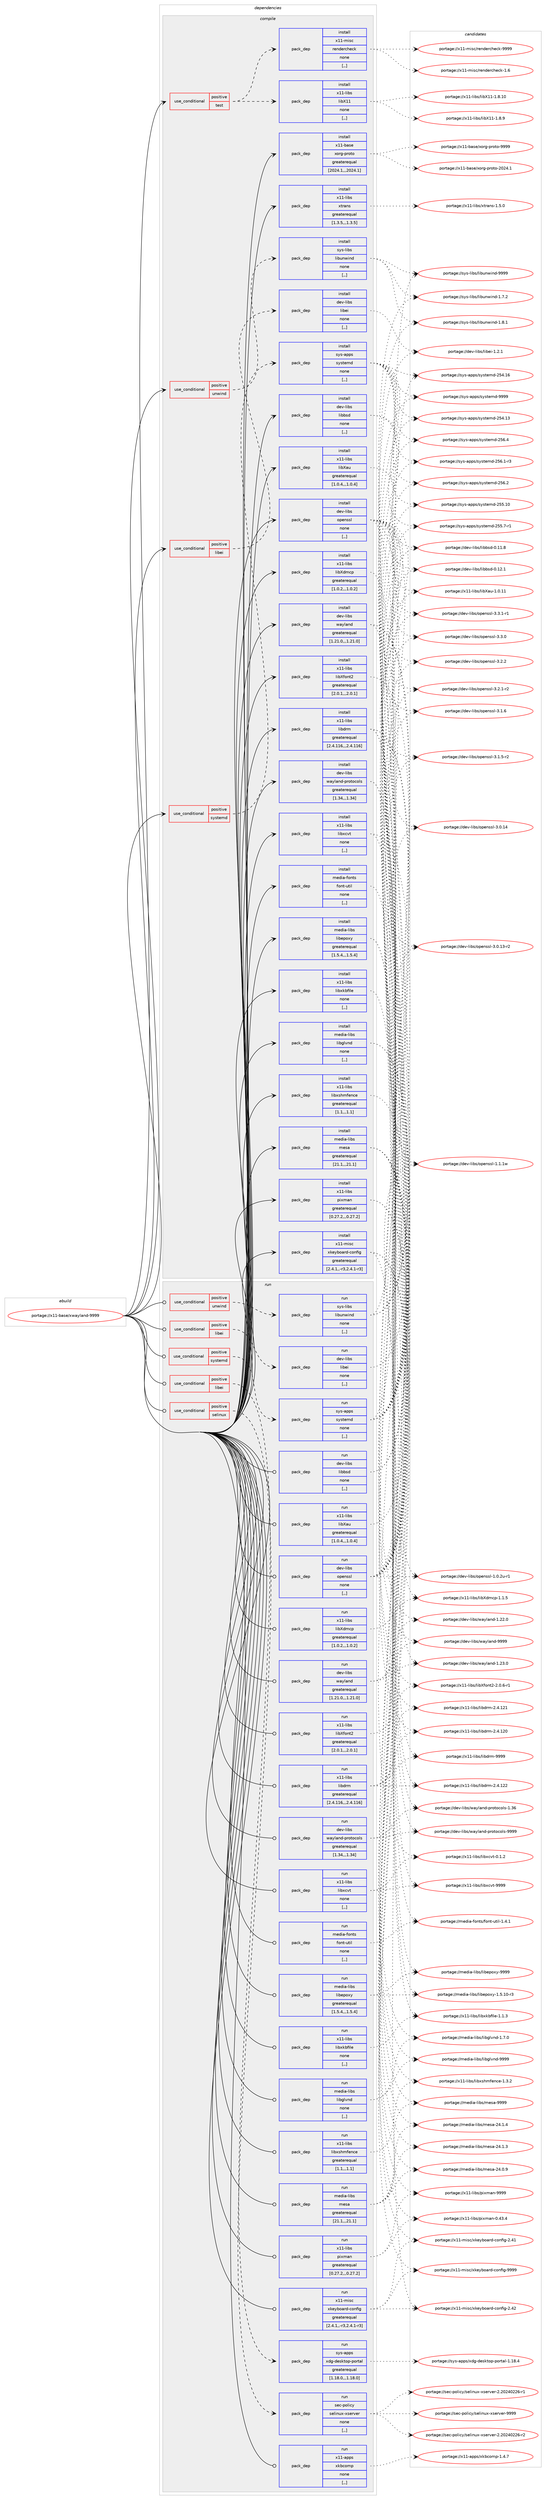 digraph prolog {

# *************
# Graph options
# *************

newrank=true;
concentrate=true;
compound=true;
graph [rankdir=LR,fontname=Helvetica,fontsize=10,ranksep=1.5];#, ranksep=2.5, nodesep=0.2];
edge  [arrowhead=vee];
node  [fontname=Helvetica,fontsize=10];

# **********
# The ebuild
# **********

subgraph cluster_leftcol {
color=gray;
label=<<i>ebuild</i>>;
id [label="portage://x11-base/xwayland-9999", color=red, width=4, href="../x11-base/xwayland-9999.svg"];
}

# ****************
# The dependencies
# ****************

subgraph cluster_midcol {
color=gray;
label=<<i>dependencies</i>>;
subgraph cluster_compile {
fillcolor="#eeeeee";
style=filled;
label=<<i>compile</i>>;
subgraph cond121405 {
dependency456059 [label=<<TABLE BORDER="0" CELLBORDER="1" CELLSPACING="0" CELLPADDING="4"><TR><TD ROWSPAN="3" CELLPADDING="10">use_conditional</TD></TR><TR><TD>positive</TD></TR><TR><TD>libei</TD></TR></TABLE>>, shape=none, color=red];
subgraph pack331272 {
dependency456060 [label=<<TABLE BORDER="0" CELLBORDER="1" CELLSPACING="0" CELLPADDING="4" WIDTH="220"><TR><TD ROWSPAN="6" CELLPADDING="30">pack_dep</TD></TR><TR><TD WIDTH="110">install</TD></TR><TR><TD>dev-libs</TD></TR><TR><TD>libei</TD></TR><TR><TD>none</TD></TR><TR><TD>[,,]</TD></TR></TABLE>>, shape=none, color=blue];
}
dependency456059:e -> dependency456060:w [weight=20,style="dashed",arrowhead="vee"];
}
id:e -> dependency456059:w [weight=20,style="solid",arrowhead="vee"];
subgraph cond121406 {
dependency456061 [label=<<TABLE BORDER="0" CELLBORDER="1" CELLSPACING="0" CELLPADDING="4"><TR><TD ROWSPAN="3" CELLPADDING="10">use_conditional</TD></TR><TR><TD>positive</TD></TR><TR><TD>systemd</TD></TR></TABLE>>, shape=none, color=red];
subgraph pack331273 {
dependency456062 [label=<<TABLE BORDER="0" CELLBORDER="1" CELLSPACING="0" CELLPADDING="4" WIDTH="220"><TR><TD ROWSPAN="6" CELLPADDING="30">pack_dep</TD></TR><TR><TD WIDTH="110">install</TD></TR><TR><TD>sys-apps</TD></TR><TR><TD>systemd</TD></TR><TR><TD>none</TD></TR><TR><TD>[,,]</TD></TR></TABLE>>, shape=none, color=blue];
}
dependency456061:e -> dependency456062:w [weight=20,style="dashed",arrowhead="vee"];
}
id:e -> dependency456061:w [weight=20,style="solid",arrowhead="vee"];
subgraph cond121407 {
dependency456063 [label=<<TABLE BORDER="0" CELLBORDER="1" CELLSPACING="0" CELLPADDING="4"><TR><TD ROWSPAN="3" CELLPADDING="10">use_conditional</TD></TR><TR><TD>positive</TD></TR><TR><TD>test</TD></TR></TABLE>>, shape=none, color=red];
subgraph pack331274 {
dependency456064 [label=<<TABLE BORDER="0" CELLBORDER="1" CELLSPACING="0" CELLPADDING="4" WIDTH="220"><TR><TD ROWSPAN="6" CELLPADDING="30">pack_dep</TD></TR><TR><TD WIDTH="110">install</TD></TR><TR><TD>x11-misc</TD></TR><TR><TD>rendercheck</TD></TR><TR><TD>none</TD></TR><TR><TD>[,,]</TD></TR></TABLE>>, shape=none, color=blue];
}
dependency456063:e -> dependency456064:w [weight=20,style="dashed",arrowhead="vee"];
subgraph pack331275 {
dependency456065 [label=<<TABLE BORDER="0" CELLBORDER="1" CELLSPACING="0" CELLPADDING="4" WIDTH="220"><TR><TD ROWSPAN="6" CELLPADDING="30">pack_dep</TD></TR><TR><TD WIDTH="110">install</TD></TR><TR><TD>x11-libs</TD></TR><TR><TD>libX11</TD></TR><TR><TD>none</TD></TR><TR><TD>[,,]</TD></TR></TABLE>>, shape=none, color=blue];
}
dependency456063:e -> dependency456065:w [weight=20,style="dashed",arrowhead="vee"];
}
id:e -> dependency456063:w [weight=20,style="solid",arrowhead="vee"];
subgraph cond121408 {
dependency456066 [label=<<TABLE BORDER="0" CELLBORDER="1" CELLSPACING="0" CELLPADDING="4"><TR><TD ROWSPAN="3" CELLPADDING="10">use_conditional</TD></TR><TR><TD>positive</TD></TR><TR><TD>unwind</TD></TR></TABLE>>, shape=none, color=red];
subgraph pack331276 {
dependency456067 [label=<<TABLE BORDER="0" CELLBORDER="1" CELLSPACING="0" CELLPADDING="4" WIDTH="220"><TR><TD ROWSPAN="6" CELLPADDING="30">pack_dep</TD></TR><TR><TD WIDTH="110">install</TD></TR><TR><TD>sys-libs</TD></TR><TR><TD>libunwind</TD></TR><TR><TD>none</TD></TR><TR><TD>[,,]</TD></TR></TABLE>>, shape=none, color=blue];
}
dependency456066:e -> dependency456067:w [weight=20,style="dashed",arrowhead="vee"];
}
id:e -> dependency456066:w [weight=20,style="solid",arrowhead="vee"];
subgraph pack331277 {
dependency456068 [label=<<TABLE BORDER="0" CELLBORDER="1" CELLSPACING="0" CELLPADDING="4" WIDTH="220"><TR><TD ROWSPAN="6" CELLPADDING="30">pack_dep</TD></TR><TR><TD WIDTH="110">install</TD></TR><TR><TD>dev-libs</TD></TR><TR><TD>libbsd</TD></TR><TR><TD>none</TD></TR><TR><TD>[,,]</TD></TR></TABLE>>, shape=none, color=blue];
}
id:e -> dependency456068:w [weight=20,style="solid",arrowhead="vee"];
subgraph pack331278 {
dependency456069 [label=<<TABLE BORDER="0" CELLBORDER="1" CELLSPACING="0" CELLPADDING="4" WIDTH="220"><TR><TD ROWSPAN="6" CELLPADDING="30">pack_dep</TD></TR><TR><TD WIDTH="110">install</TD></TR><TR><TD>dev-libs</TD></TR><TR><TD>openssl</TD></TR><TR><TD>none</TD></TR><TR><TD>[,,]</TD></TR></TABLE>>, shape=none, color=blue];
}
id:e -> dependency456069:w [weight=20,style="solid",arrowhead="vee"];
subgraph pack331279 {
dependency456070 [label=<<TABLE BORDER="0" CELLBORDER="1" CELLSPACING="0" CELLPADDING="4" WIDTH="220"><TR><TD ROWSPAN="6" CELLPADDING="30">pack_dep</TD></TR><TR><TD WIDTH="110">install</TD></TR><TR><TD>dev-libs</TD></TR><TR><TD>wayland</TD></TR><TR><TD>greaterequal</TD></TR><TR><TD>[1.21.0,,,1.21.0]</TD></TR></TABLE>>, shape=none, color=blue];
}
id:e -> dependency456070:w [weight=20,style="solid",arrowhead="vee"];
subgraph pack331280 {
dependency456071 [label=<<TABLE BORDER="0" CELLBORDER="1" CELLSPACING="0" CELLPADDING="4" WIDTH="220"><TR><TD ROWSPAN="6" CELLPADDING="30">pack_dep</TD></TR><TR><TD WIDTH="110">install</TD></TR><TR><TD>dev-libs</TD></TR><TR><TD>wayland-protocols</TD></TR><TR><TD>greaterequal</TD></TR><TR><TD>[1.34,,,1.34]</TD></TR></TABLE>>, shape=none, color=blue];
}
id:e -> dependency456071:w [weight=20,style="solid",arrowhead="vee"];
subgraph pack331281 {
dependency456072 [label=<<TABLE BORDER="0" CELLBORDER="1" CELLSPACING="0" CELLPADDING="4" WIDTH="220"><TR><TD ROWSPAN="6" CELLPADDING="30">pack_dep</TD></TR><TR><TD WIDTH="110">install</TD></TR><TR><TD>media-fonts</TD></TR><TR><TD>font-util</TD></TR><TR><TD>none</TD></TR><TR><TD>[,,]</TD></TR></TABLE>>, shape=none, color=blue];
}
id:e -> dependency456072:w [weight=20,style="solid",arrowhead="vee"];
subgraph pack331282 {
dependency456073 [label=<<TABLE BORDER="0" CELLBORDER="1" CELLSPACING="0" CELLPADDING="4" WIDTH="220"><TR><TD ROWSPAN="6" CELLPADDING="30">pack_dep</TD></TR><TR><TD WIDTH="110">install</TD></TR><TR><TD>media-libs</TD></TR><TR><TD>libepoxy</TD></TR><TR><TD>greaterequal</TD></TR><TR><TD>[1.5.4,,,1.5.4]</TD></TR></TABLE>>, shape=none, color=blue];
}
id:e -> dependency456073:w [weight=20,style="solid",arrowhead="vee"];
subgraph pack331283 {
dependency456074 [label=<<TABLE BORDER="0" CELLBORDER="1" CELLSPACING="0" CELLPADDING="4" WIDTH="220"><TR><TD ROWSPAN="6" CELLPADDING="30">pack_dep</TD></TR><TR><TD WIDTH="110">install</TD></TR><TR><TD>media-libs</TD></TR><TR><TD>libglvnd</TD></TR><TR><TD>none</TD></TR><TR><TD>[,,]</TD></TR></TABLE>>, shape=none, color=blue];
}
id:e -> dependency456074:w [weight=20,style="solid",arrowhead="vee"];
subgraph pack331284 {
dependency456075 [label=<<TABLE BORDER="0" CELLBORDER="1" CELLSPACING="0" CELLPADDING="4" WIDTH="220"><TR><TD ROWSPAN="6" CELLPADDING="30">pack_dep</TD></TR><TR><TD WIDTH="110">install</TD></TR><TR><TD>media-libs</TD></TR><TR><TD>mesa</TD></TR><TR><TD>greaterequal</TD></TR><TR><TD>[21.1,,,21.1]</TD></TR></TABLE>>, shape=none, color=blue];
}
id:e -> dependency456075:w [weight=20,style="solid",arrowhead="vee"];
subgraph pack331285 {
dependency456076 [label=<<TABLE BORDER="0" CELLBORDER="1" CELLSPACING="0" CELLPADDING="4" WIDTH="220"><TR><TD ROWSPAN="6" CELLPADDING="30">pack_dep</TD></TR><TR><TD WIDTH="110">install</TD></TR><TR><TD>x11-base</TD></TR><TR><TD>xorg-proto</TD></TR><TR><TD>greaterequal</TD></TR><TR><TD>[2024.1,,,2024.1]</TD></TR></TABLE>>, shape=none, color=blue];
}
id:e -> dependency456076:w [weight=20,style="solid",arrowhead="vee"];
subgraph pack331286 {
dependency456077 [label=<<TABLE BORDER="0" CELLBORDER="1" CELLSPACING="0" CELLPADDING="4" WIDTH="220"><TR><TD ROWSPAN="6" CELLPADDING="30">pack_dep</TD></TR><TR><TD WIDTH="110">install</TD></TR><TR><TD>x11-libs</TD></TR><TR><TD>libXau</TD></TR><TR><TD>greaterequal</TD></TR><TR><TD>[1.0.4,,,1.0.4]</TD></TR></TABLE>>, shape=none, color=blue];
}
id:e -> dependency456077:w [weight=20,style="solid",arrowhead="vee"];
subgraph pack331287 {
dependency456078 [label=<<TABLE BORDER="0" CELLBORDER="1" CELLSPACING="0" CELLPADDING="4" WIDTH="220"><TR><TD ROWSPAN="6" CELLPADDING="30">pack_dep</TD></TR><TR><TD WIDTH="110">install</TD></TR><TR><TD>x11-libs</TD></TR><TR><TD>libXdmcp</TD></TR><TR><TD>greaterequal</TD></TR><TR><TD>[1.0.2,,,1.0.2]</TD></TR></TABLE>>, shape=none, color=blue];
}
id:e -> dependency456078:w [weight=20,style="solid",arrowhead="vee"];
subgraph pack331288 {
dependency456079 [label=<<TABLE BORDER="0" CELLBORDER="1" CELLSPACING="0" CELLPADDING="4" WIDTH="220"><TR><TD ROWSPAN="6" CELLPADDING="30">pack_dep</TD></TR><TR><TD WIDTH="110">install</TD></TR><TR><TD>x11-libs</TD></TR><TR><TD>libXfont2</TD></TR><TR><TD>greaterequal</TD></TR><TR><TD>[2.0.1,,,2.0.1]</TD></TR></TABLE>>, shape=none, color=blue];
}
id:e -> dependency456079:w [weight=20,style="solid",arrowhead="vee"];
subgraph pack331289 {
dependency456080 [label=<<TABLE BORDER="0" CELLBORDER="1" CELLSPACING="0" CELLPADDING="4" WIDTH="220"><TR><TD ROWSPAN="6" CELLPADDING="30">pack_dep</TD></TR><TR><TD WIDTH="110">install</TD></TR><TR><TD>x11-libs</TD></TR><TR><TD>libdrm</TD></TR><TR><TD>greaterequal</TD></TR><TR><TD>[2.4.116,,,2.4.116]</TD></TR></TABLE>>, shape=none, color=blue];
}
id:e -> dependency456080:w [weight=20,style="solid",arrowhead="vee"];
subgraph pack331290 {
dependency456081 [label=<<TABLE BORDER="0" CELLBORDER="1" CELLSPACING="0" CELLPADDING="4" WIDTH="220"><TR><TD ROWSPAN="6" CELLPADDING="30">pack_dep</TD></TR><TR><TD WIDTH="110">install</TD></TR><TR><TD>x11-libs</TD></TR><TR><TD>libxcvt</TD></TR><TR><TD>none</TD></TR><TR><TD>[,,]</TD></TR></TABLE>>, shape=none, color=blue];
}
id:e -> dependency456081:w [weight=20,style="solid",arrowhead="vee"];
subgraph pack331291 {
dependency456082 [label=<<TABLE BORDER="0" CELLBORDER="1" CELLSPACING="0" CELLPADDING="4" WIDTH="220"><TR><TD ROWSPAN="6" CELLPADDING="30">pack_dep</TD></TR><TR><TD WIDTH="110">install</TD></TR><TR><TD>x11-libs</TD></TR><TR><TD>libxkbfile</TD></TR><TR><TD>none</TD></TR><TR><TD>[,,]</TD></TR></TABLE>>, shape=none, color=blue];
}
id:e -> dependency456082:w [weight=20,style="solid",arrowhead="vee"];
subgraph pack331292 {
dependency456083 [label=<<TABLE BORDER="0" CELLBORDER="1" CELLSPACING="0" CELLPADDING="4" WIDTH="220"><TR><TD ROWSPAN="6" CELLPADDING="30">pack_dep</TD></TR><TR><TD WIDTH="110">install</TD></TR><TR><TD>x11-libs</TD></TR><TR><TD>libxshmfence</TD></TR><TR><TD>greaterequal</TD></TR><TR><TD>[1.1,,,1.1]</TD></TR></TABLE>>, shape=none, color=blue];
}
id:e -> dependency456083:w [weight=20,style="solid",arrowhead="vee"];
subgraph pack331293 {
dependency456084 [label=<<TABLE BORDER="0" CELLBORDER="1" CELLSPACING="0" CELLPADDING="4" WIDTH="220"><TR><TD ROWSPAN="6" CELLPADDING="30">pack_dep</TD></TR><TR><TD WIDTH="110">install</TD></TR><TR><TD>x11-libs</TD></TR><TR><TD>pixman</TD></TR><TR><TD>greaterequal</TD></TR><TR><TD>[0.27.2,,,0.27.2]</TD></TR></TABLE>>, shape=none, color=blue];
}
id:e -> dependency456084:w [weight=20,style="solid",arrowhead="vee"];
subgraph pack331294 {
dependency456085 [label=<<TABLE BORDER="0" CELLBORDER="1" CELLSPACING="0" CELLPADDING="4" WIDTH="220"><TR><TD ROWSPAN="6" CELLPADDING="30">pack_dep</TD></TR><TR><TD WIDTH="110">install</TD></TR><TR><TD>x11-libs</TD></TR><TR><TD>xtrans</TD></TR><TR><TD>greaterequal</TD></TR><TR><TD>[1.3.5,,,1.3.5]</TD></TR></TABLE>>, shape=none, color=blue];
}
id:e -> dependency456085:w [weight=20,style="solid",arrowhead="vee"];
subgraph pack331295 {
dependency456086 [label=<<TABLE BORDER="0" CELLBORDER="1" CELLSPACING="0" CELLPADDING="4" WIDTH="220"><TR><TD ROWSPAN="6" CELLPADDING="30">pack_dep</TD></TR><TR><TD WIDTH="110">install</TD></TR><TR><TD>x11-misc</TD></TR><TR><TD>xkeyboard-config</TD></TR><TR><TD>greaterequal</TD></TR><TR><TD>[2.4.1,,-r3,2.4.1-r3]</TD></TR></TABLE>>, shape=none, color=blue];
}
id:e -> dependency456086:w [weight=20,style="solid",arrowhead="vee"];
}
subgraph cluster_compileandrun {
fillcolor="#eeeeee";
style=filled;
label=<<i>compile and run</i>>;
}
subgraph cluster_run {
fillcolor="#eeeeee";
style=filled;
label=<<i>run</i>>;
subgraph cond121409 {
dependency456087 [label=<<TABLE BORDER="0" CELLBORDER="1" CELLSPACING="0" CELLPADDING="4"><TR><TD ROWSPAN="3" CELLPADDING="10">use_conditional</TD></TR><TR><TD>positive</TD></TR><TR><TD>libei</TD></TR></TABLE>>, shape=none, color=red];
subgraph pack331296 {
dependency456088 [label=<<TABLE BORDER="0" CELLBORDER="1" CELLSPACING="0" CELLPADDING="4" WIDTH="220"><TR><TD ROWSPAN="6" CELLPADDING="30">pack_dep</TD></TR><TR><TD WIDTH="110">run</TD></TR><TR><TD>dev-libs</TD></TR><TR><TD>libei</TD></TR><TR><TD>none</TD></TR><TR><TD>[,,]</TD></TR></TABLE>>, shape=none, color=blue];
}
dependency456087:e -> dependency456088:w [weight=20,style="dashed",arrowhead="vee"];
}
id:e -> dependency456087:w [weight=20,style="solid",arrowhead="odot"];
subgraph cond121410 {
dependency456089 [label=<<TABLE BORDER="0" CELLBORDER="1" CELLSPACING="0" CELLPADDING="4"><TR><TD ROWSPAN="3" CELLPADDING="10">use_conditional</TD></TR><TR><TD>positive</TD></TR><TR><TD>libei</TD></TR></TABLE>>, shape=none, color=red];
subgraph pack331297 {
dependency456090 [label=<<TABLE BORDER="0" CELLBORDER="1" CELLSPACING="0" CELLPADDING="4" WIDTH="220"><TR><TD ROWSPAN="6" CELLPADDING="30">pack_dep</TD></TR><TR><TD WIDTH="110">run</TD></TR><TR><TD>sys-apps</TD></TR><TR><TD>xdg-desktop-portal</TD></TR><TR><TD>greaterequal</TD></TR><TR><TD>[1.18.0,,,1.18.0]</TD></TR></TABLE>>, shape=none, color=blue];
}
dependency456089:e -> dependency456090:w [weight=20,style="dashed",arrowhead="vee"];
}
id:e -> dependency456089:w [weight=20,style="solid",arrowhead="odot"];
subgraph cond121411 {
dependency456091 [label=<<TABLE BORDER="0" CELLBORDER="1" CELLSPACING="0" CELLPADDING="4"><TR><TD ROWSPAN="3" CELLPADDING="10">use_conditional</TD></TR><TR><TD>positive</TD></TR><TR><TD>selinux</TD></TR></TABLE>>, shape=none, color=red];
subgraph pack331298 {
dependency456092 [label=<<TABLE BORDER="0" CELLBORDER="1" CELLSPACING="0" CELLPADDING="4" WIDTH="220"><TR><TD ROWSPAN="6" CELLPADDING="30">pack_dep</TD></TR><TR><TD WIDTH="110">run</TD></TR><TR><TD>sec-policy</TD></TR><TR><TD>selinux-xserver</TD></TR><TR><TD>none</TD></TR><TR><TD>[,,]</TD></TR></TABLE>>, shape=none, color=blue];
}
dependency456091:e -> dependency456092:w [weight=20,style="dashed",arrowhead="vee"];
}
id:e -> dependency456091:w [weight=20,style="solid",arrowhead="odot"];
subgraph cond121412 {
dependency456093 [label=<<TABLE BORDER="0" CELLBORDER="1" CELLSPACING="0" CELLPADDING="4"><TR><TD ROWSPAN="3" CELLPADDING="10">use_conditional</TD></TR><TR><TD>positive</TD></TR><TR><TD>systemd</TD></TR></TABLE>>, shape=none, color=red];
subgraph pack331299 {
dependency456094 [label=<<TABLE BORDER="0" CELLBORDER="1" CELLSPACING="0" CELLPADDING="4" WIDTH="220"><TR><TD ROWSPAN="6" CELLPADDING="30">pack_dep</TD></TR><TR><TD WIDTH="110">run</TD></TR><TR><TD>sys-apps</TD></TR><TR><TD>systemd</TD></TR><TR><TD>none</TD></TR><TR><TD>[,,]</TD></TR></TABLE>>, shape=none, color=blue];
}
dependency456093:e -> dependency456094:w [weight=20,style="dashed",arrowhead="vee"];
}
id:e -> dependency456093:w [weight=20,style="solid",arrowhead="odot"];
subgraph cond121413 {
dependency456095 [label=<<TABLE BORDER="0" CELLBORDER="1" CELLSPACING="0" CELLPADDING="4"><TR><TD ROWSPAN="3" CELLPADDING="10">use_conditional</TD></TR><TR><TD>positive</TD></TR><TR><TD>unwind</TD></TR></TABLE>>, shape=none, color=red];
subgraph pack331300 {
dependency456096 [label=<<TABLE BORDER="0" CELLBORDER="1" CELLSPACING="0" CELLPADDING="4" WIDTH="220"><TR><TD ROWSPAN="6" CELLPADDING="30">pack_dep</TD></TR><TR><TD WIDTH="110">run</TD></TR><TR><TD>sys-libs</TD></TR><TR><TD>libunwind</TD></TR><TR><TD>none</TD></TR><TR><TD>[,,]</TD></TR></TABLE>>, shape=none, color=blue];
}
dependency456095:e -> dependency456096:w [weight=20,style="dashed",arrowhead="vee"];
}
id:e -> dependency456095:w [weight=20,style="solid",arrowhead="odot"];
subgraph pack331301 {
dependency456097 [label=<<TABLE BORDER="0" CELLBORDER="1" CELLSPACING="0" CELLPADDING="4" WIDTH="220"><TR><TD ROWSPAN="6" CELLPADDING="30">pack_dep</TD></TR><TR><TD WIDTH="110">run</TD></TR><TR><TD>dev-libs</TD></TR><TR><TD>libbsd</TD></TR><TR><TD>none</TD></TR><TR><TD>[,,]</TD></TR></TABLE>>, shape=none, color=blue];
}
id:e -> dependency456097:w [weight=20,style="solid",arrowhead="odot"];
subgraph pack331302 {
dependency456098 [label=<<TABLE BORDER="0" CELLBORDER="1" CELLSPACING="0" CELLPADDING="4" WIDTH="220"><TR><TD ROWSPAN="6" CELLPADDING="30">pack_dep</TD></TR><TR><TD WIDTH="110">run</TD></TR><TR><TD>dev-libs</TD></TR><TR><TD>openssl</TD></TR><TR><TD>none</TD></TR><TR><TD>[,,]</TD></TR></TABLE>>, shape=none, color=blue];
}
id:e -> dependency456098:w [weight=20,style="solid",arrowhead="odot"];
subgraph pack331303 {
dependency456099 [label=<<TABLE BORDER="0" CELLBORDER="1" CELLSPACING="0" CELLPADDING="4" WIDTH="220"><TR><TD ROWSPAN="6" CELLPADDING="30">pack_dep</TD></TR><TR><TD WIDTH="110">run</TD></TR><TR><TD>dev-libs</TD></TR><TR><TD>wayland</TD></TR><TR><TD>greaterequal</TD></TR><TR><TD>[1.21.0,,,1.21.0]</TD></TR></TABLE>>, shape=none, color=blue];
}
id:e -> dependency456099:w [weight=20,style="solid",arrowhead="odot"];
subgraph pack331304 {
dependency456100 [label=<<TABLE BORDER="0" CELLBORDER="1" CELLSPACING="0" CELLPADDING="4" WIDTH="220"><TR><TD ROWSPAN="6" CELLPADDING="30">pack_dep</TD></TR><TR><TD WIDTH="110">run</TD></TR><TR><TD>dev-libs</TD></TR><TR><TD>wayland-protocols</TD></TR><TR><TD>greaterequal</TD></TR><TR><TD>[1.34,,,1.34]</TD></TR></TABLE>>, shape=none, color=blue];
}
id:e -> dependency456100:w [weight=20,style="solid",arrowhead="odot"];
subgraph pack331305 {
dependency456101 [label=<<TABLE BORDER="0" CELLBORDER="1" CELLSPACING="0" CELLPADDING="4" WIDTH="220"><TR><TD ROWSPAN="6" CELLPADDING="30">pack_dep</TD></TR><TR><TD WIDTH="110">run</TD></TR><TR><TD>media-fonts</TD></TR><TR><TD>font-util</TD></TR><TR><TD>none</TD></TR><TR><TD>[,,]</TD></TR></TABLE>>, shape=none, color=blue];
}
id:e -> dependency456101:w [weight=20,style="solid",arrowhead="odot"];
subgraph pack331306 {
dependency456102 [label=<<TABLE BORDER="0" CELLBORDER="1" CELLSPACING="0" CELLPADDING="4" WIDTH="220"><TR><TD ROWSPAN="6" CELLPADDING="30">pack_dep</TD></TR><TR><TD WIDTH="110">run</TD></TR><TR><TD>media-libs</TD></TR><TR><TD>libepoxy</TD></TR><TR><TD>greaterequal</TD></TR><TR><TD>[1.5.4,,,1.5.4]</TD></TR></TABLE>>, shape=none, color=blue];
}
id:e -> dependency456102:w [weight=20,style="solid",arrowhead="odot"];
subgraph pack331307 {
dependency456103 [label=<<TABLE BORDER="0" CELLBORDER="1" CELLSPACING="0" CELLPADDING="4" WIDTH="220"><TR><TD ROWSPAN="6" CELLPADDING="30">pack_dep</TD></TR><TR><TD WIDTH="110">run</TD></TR><TR><TD>media-libs</TD></TR><TR><TD>libglvnd</TD></TR><TR><TD>none</TD></TR><TR><TD>[,,]</TD></TR></TABLE>>, shape=none, color=blue];
}
id:e -> dependency456103:w [weight=20,style="solid",arrowhead="odot"];
subgraph pack331308 {
dependency456104 [label=<<TABLE BORDER="0" CELLBORDER="1" CELLSPACING="0" CELLPADDING="4" WIDTH="220"><TR><TD ROWSPAN="6" CELLPADDING="30">pack_dep</TD></TR><TR><TD WIDTH="110">run</TD></TR><TR><TD>media-libs</TD></TR><TR><TD>mesa</TD></TR><TR><TD>greaterequal</TD></TR><TR><TD>[21.1,,,21.1]</TD></TR></TABLE>>, shape=none, color=blue];
}
id:e -> dependency456104:w [weight=20,style="solid",arrowhead="odot"];
subgraph pack331309 {
dependency456105 [label=<<TABLE BORDER="0" CELLBORDER="1" CELLSPACING="0" CELLPADDING="4" WIDTH="220"><TR><TD ROWSPAN="6" CELLPADDING="30">pack_dep</TD></TR><TR><TD WIDTH="110">run</TD></TR><TR><TD>x11-apps</TD></TR><TR><TD>xkbcomp</TD></TR><TR><TD>none</TD></TR><TR><TD>[,,]</TD></TR></TABLE>>, shape=none, color=blue];
}
id:e -> dependency456105:w [weight=20,style="solid",arrowhead="odot"];
subgraph pack331310 {
dependency456106 [label=<<TABLE BORDER="0" CELLBORDER="1" CELLSPACING="0" CELLPADDING="4" WIDTH="220"><TR><TD ROWSPAN="6" CELLPADDING="30">pack_dep</TD></TR><TR><TD WIDTH="110">run</TD></TR><TR><TD>x11-libs</TD></TR><TR><TD>libXau</TD></TR><TR><TD>greaterequal</TD></TR><TR><TD>[1.0.4,,,1.0.4]</TD></TR></TABLE>>, shape=none, color=blue];
}
id:e -> dependency456106:w [weight=20,style="solid",arrowhead="odot"];
subgraph pack331311 {
dependency456107 [label=<<TABLE BORDER="0" CELLBORDER="1" CELLSPACING="0" CELLPADDING="4" WIDTH="220"><TR><TD ROWSPAN="6" CELLPADDING="30">pack_dep</TD></TR><TR><TD WIDTH="110">run</TD></TR><TR><TD>x11-libs</TD></TR><TR><TD>libXdmcp</TD></TR><TR><TD>greaterequal</TD></TR><TR><TD>[1.0.2,,,1.0.2]</TD></TR></TABLE>>, shape=none, color=blue];
}
id:e -> dependency456107:w [weight=20,style="solid",arrowhead="odot"];
subgraph pack331312 {
dependency456108 [label=<<TABLE BORDER="0" CELLBORDER="1" CELLSPACING="0" CELLPADDING="4" WIDTH="220"><TR><TD ROWSPAN="6" CELLPADDING="30">pack_dep</TD></TR><TR><TD WIDTH="110">run</TD></TR><TR><TD>x11-libs</TD></TR><TR><TD>libXfont2</TD></TR><TR><TD>greaterequal</TD></TR><TR><TD>[2.0.1,,,2.0.1]</TD></TR></TABLE>>, shape=none, color=blue];
}
id:e -> dependency456108:w [weight=20,style="solid",arrowhead="odot"];
subgraph pack331313 {
dependency456109 [label=<<TABLE BORDER="0" CELLBORDER="1" CELLSPACING="0" CELLPADDING="4" WIDTH="220"><TR><TD ROWSPAN="6" CELLPADDING="30">pack_dep</TD></TR><TR><TD WIDTH="110">run</TD></TR><TR><TD>x11-libs</TD></TR><TR><TD>libdrm</TD></TR><TR><TD>greaterequal</TD></TR><TR><TD>[2.4.116,,,2.4.116]</TD></TR></TABLE>>, shape=none, color=blue];
}
id:e -> dependency456109:w [weight=20,style="solid",arrowhead="odot"];
subgraph pack331314 {
dependency456110 [label=<<TABLE BORDER="0" CELLBORDER="1" CELLSPACING="0" CELLPADDING="4" WIDTH="220"><TR><TD ROWSPAN="6" CELLPADDING="30">pack_dep</TD></TR><TR><TD WIDTH="110">run</TD></TR><TR><TD>x11-libs</TD></TR><TR><TD>libxcvt</TD></TR><TR><TD>none</TD></TR><TR><TD>[,,]</TD></TR></TABLE>>, shape=none, color=blue];
}
id:e -> dependency456110:w [weight=20,style="solid",arrowhead="odot"];
subgraph pack331315 {
dependency456111 [label=<<TABLE BORDER="0" CELLBORDER="1" CELLSPACING="0" CELLPADDING="4" WIDTH="220"><TR><TD ROWSPAN="6" CELLPADDING="30">pack_dep</TD></TR><TR><TD WIDTH="110">run</TD></TR><TR><TD>x11-libs</TD></TR><TR><TD>libxkbfile</TD></TR><TR><TD>none</TD></TR><TR><TD>[,,]</TD></TR></TABLE>>, shape=none, color=blue];
}
id:e -> dependency456111:w [weight=20,style="solid",arrowhead="odot"];
subgraph pack331316 {
dependency456112 [label=<<TABLE BORDER="0" CELLBORDER="1" CELLSPACING="0" CELLPADDING="4" WIDTH="220"><TR><TD ROWSPAN="6" CELLPADDING="30">pack_dep</TD></TR><TR><TD WIDTH="110">run</TD></TR><TR><TD>x11-libs</TD></TR><TR><TD>libxshmfence</TD></TR><TR><TD>greaterequal</TD></TR><TR><TD>[1.1,,,1.1]</TD></TR></TABLE>>, shape=none, color=blue];
}
id:e -> dependency456112:w [weight=20,style="solid",arrowhead="odot"];
subgraph pack331317 {
dependency456113 [label=<<TABLE BORDER="0" CELLBORDER="1" CELLSPACING="0" CELLPADDING="4" WIDTH="220"><TR><TD ROWSPAN="6" CELLPADDING="30">pack_dep</TD></TR><TR><TD WIDTH="110">run</TD></TR><TR><TD>x11-libs</TD></TR><TR><TD>pixman</TD></TR><TR><TD>greaterequal</TD></TR><TR><TD>[0.27.2,,,0.27.2]</TD></TR></TABLE>>, shape=none, color=blue];
}
id:e -> dependency456113:w [weight=20,style="solid",arrowhead="odot"];
subgraph pack331318 {
dependency456114 [label=<<TABLE BORDER="0" CELLBORDER="1" CELLSPACING="0" CELLPADDING="4" WIDTH="220"><TR><TD ROWSPAN="6" CELLPADDING="30">pack_dep</TD></TR><TR><TD WIDTH="110">run</TD></TR><TR><TD>x11-misc</TD></TR><TR><TD>xkeyboard-config</TD></TR><TR><TD>greaterequal</TD></TR><TR><TD>[2.4.1,,-r3,2.4.1-r3]</TD></TR></TABLE>>, shape=none, color=blue];
}
id:e -> dependency456114:w [weight=20,style="solid",arrowhead="odot"];
}
}

# **************
# The candidates
# **************

subgraph cluster_choices {
rank=same;
color=gray;
label=<<i>candidates</i>>;

subgraph choice331272 {
color=black;
nodesep=1;
choice10010111845108105981154710810598101105454946504649 [label="portage://dev-libs/libei-1.2.1", color=red, width=4,href="../dev-libs/libei-1.2.1.svg"];
dependency456060:e -> choice10010111845108105981154710810598101105454946504649:w [style=dotted,weight="100"];
}
subgraph choice331273 {
color=black;
nodesep=1;
choice1151211154597112112115471151211151161011091004557575757 [label="portage://sys-apps/systemd-9999", color=red, width=4,href="../sys-apps/systemd-9999.svg"];
choice115121115459711211211547115121115116101109100455053544652 [label="portage://sys-apps/systemd-256.4", color=red, width=4,href="../sys-apps/systemd-256.4.svg"];
choice115121115459711211211547115121115116101109100455053544650 [label="portage://sys-apps/systemd-256.2", color=red, width=4,href="../sys-apps/systemd-256.2.svg"];
choice1151211154597112112115471151211151161011091004550535446494511451 [label="portage://sys-apps/systemd-256.1-r3", color=red, width=4,href="../sys-apps/systemd-256.1-r3.svg"];
choice11512111545971121121154711512111511610110910045505353464948 [label="portage://sys-apps/systemd-255.10", color=red, width=4,href="../sys-apps/systemd-255.10.svg"];
choice1151211154597112112115471151211151161011091004550535346554511449 [label="portage://sys-apps/systemd-255.7-r1", color=red, width=4,href="../sys-apps/systemd-255.7-r1.svg"];
choice11512111545971121121154711512111511610110910045505352464954 [label="portage://sys-apps/systemd-254.16", color=red, width=4,href="../sys-apps/systemd-254.16.svg"];
choice11512111545971121121154711512111511610110910045505352464951 [label="portage://sys-apps/systemd-254.13", color=red, width=4,href="../sys-apps/systemd-254.13.svg"];
dependency456062:e -> choice1151211154597112112115471151211151161011091004557575757:w [style=dotted,weight="100"];
dependency456062:e -> choice115121115459711211211547115121115116101109100455053544652:w [style=dotted,weight="100"];
dependency456062:e -> choice115121115459711211211547115121115116101109100455053544650:w [style=dotted,weight="100"];
dependency456062:e -> choice1151211154597112112115471151211151161011091004550535446494511451:w [style=dotted,weight="100"];
dependency456062:e -> choice11512111545971121121154711512111511610110910045505353464948:w [style=dotted,weight="100"];
dependency456062:e -> choice1151211154597112112115471151211151161011091004550535346554511449:w [style=dotted,weight="100"];
dependency456062:e -> choice11512111545971121121154711512111511610110910045505352464954:w [style=dotted,weight="100"];
dependency456062:e -> choice11512111545971121121154711512111511610110910045505352464951:w [style=dotted,weight="100"];
}
subgraph choice331274 {
color=black;
nodesep=1;
choice120494945109105115994711410111010010111499104101991074557575757 [label="portage://x11-misc/rendercheck-9999", color=red, width=4,href="../x11-misc/rendercheck-9999.svg"];
choice1204949451091051159947114101110100101114991041019910745494654 [label="portage://x11-misc/rendercheck-1.6", color=red, width=4,href="../x11-misc/rendercheck-1.6.svg"];
dependency456064:e -> choice120494945109105115994711410111010010111499104101991074557575757:w [style=dotted,weight="100"];
dependency456064:e -> choice1204949451091051159947114101110100101114991041019910745494654:w [style=dotted,weight="100"];
}
subgraph choice331275 {
color=black;
nodesep=1;
choice12049494510810598115471081059888494945494656464948 [label="portage://x11-libs/libX11-1.8.10", color=red, width=4,href="../x11-libs/libX11-1.8.10.svg"];
choice120494945108105981154710810598884949454946564657 [label="portage://x11-libs/libX11-1.8.9", color=red, width=4,href="../x11-libs/libX11-1.8.9.svg"];
dependency456065:e -> choice12049494510810598115471081059888494945494656464948:w [style=dotted,weight="100"];
dependency456065:e -> choice120494945108105981154710810598884949454946564657:w [style=dotted,weight="100"];
}
subgraph choice331276 {
color=black;
nodesep=1;
choice115121115451081059811547108105981171101191051101004557575757 [label="portage://sys-libs/libunwind-9999", color=red, width=4,href="../sys-libs/libunwind-9999.svg"];
choice11512111545108105981154710810598117110119105110100454946564649 [label="portage://sys-libs/libunwind-1.8.1", color=red, width=4,href="../sys-libs/libunwind-1.8.1.svg"];
choice11512111545108105981154710810598117110119105110100454946554650 [label="portage://sys-libs/libunwind-1.7.2", color=red, width=4,href="../sys-libs/libunwind-1.7.2.svg"];
dependency456067:e -> choice115121115451081059811547108105981171101191051101004557575757:w [style=dotted,weight="100"];
dependency456067:e -> choice11512111545108105981154710810598117110119105110100454946564649:w [style=dotted,weight="100"];
dependency456067:e -> choice11512111545108105981154710810598117110119105110100454946554650:w [style=dotted,weight="100"];
}
subgraph choice331277 {
color=black;
nodesep=1;
choice100101118451081059811547108105989811510045484649504649 [label="portage://dev-libs/libbsd-0.12.1", color=red, width=4,href="../dev-libs/libbsd-0.12.1.svg"];
choice100101118451081059811547108105989811510045484649494656 [label="portage://dev-libs/libbsd-0.11.8", color=red, width=4,href="../dev-libs/libbsd-0.11.8.svg"];
dependency456068:e -> choice100101118451081059811547108105989811510045484649504649:w [style=dotted,weight="100"];
dependency456068:e -> choice100101118451081059811547108105989811510045484649494656:w [style=dotted,weight="100"];
}
subgraph choice331278 {
color=black;
nodesep=1;
choice1001011184510810598115471111121011101151151084551465146494511449 [label="portage://dev-libs/openssl-3.3.1-r1", color=red, width=4,href="../dev-libs/openssl-3.3.1-r1.svg"];
choice100101118451081059811547111112101110115115108455146514648 [label="portage://dev-libs/openssl-3.3.0", color=red, width=4,href="../dev-libs/openssl-3.3.0.svg"];
choice100101118451081059811547111112101110115115108455146504650 [label="portage://dev-libs/openssl-3.2.2", color=red, width=4,href="../dev-libs/openssl-3.2.2.svg"];
choice1001011184510810598115471111121011101151151084551465046494511450 [label="portage://dev-libs/openssl-3.2.1-r2", color=red, width=4,href="../dev-libs/openssl-3.2.1-r2.svg"];
choice100101118451081059811547111112101110115115108455146494654 [label="portage://dev-libs/openssl-3.1.6", color=red, width=4,href="../dev-libs/openssl-3.1.6.svg"];
choice1001011184510810598115471111121011101151151084551464946534511450 [label="portage://dev-libs/openssl-3.1.5-r2", color=red, width=4,href="../dev-libs/openssl-3.1.5-r2.svg"];
choice10010111845108105981154711111210111011511510845514648464952 [label="portage://dev-libs/openssl-3.0.14", color=red, width=4,href="../dev-libs/openssl-3.0.14.svg"];
choice100101118451081059811547111112101110115115108455146484649514511450 [label="portage://dev-libs/openssl-3.0.13-r2", color=red, width=4,href="../dev-libs/openssl-3.0.13-r2.svg"];
choice100101118451081059811547111112101110115115108454946494649119 [label="portage://dev-libs/openssl-1.1.1w", color=red, width=4,href="../dev-libs/openssl-1.1.1w.svg"];
choice1001011184510810598115471111121011101151151084549464846501174511449 [label="portage://dev-libs/openssl-1.0.2u-r1", color=red, width=4,href="../dev-libs/openssl-1.0.2u-r1.svg"];
dependency456069:e -> choice1001011184510810598115471111121011101151151084551465146494511449:w [style=dotted,weight="100"];
dependency456069:e -> choice100101118451081059811547111112101110115115108455146514648:w [style=dotted,weight="100"];
dependency456069:e -> choice100101118451081059811547111112101110115115108455146504650:w [style=dotted,weight="100"];
dependency456069:e -> choice1001011184510810598115471111121011101151151084551465046494511450:w [style=dotted,weight="100"];
dependency456069:e -> choice100101118451081059811547111112101110115115108455146494654:w [style=dotted,weight="100"];
dependency456069:e -> choice1001011184510810598115471111121011101151151084551464946534511450:w [style=dotted,weight="100"];
dependency456069:e -> choice10010111845108105981154711111210111011511510845514648464952:w [style=dotted,weight="100"];
dependency456069:e -> choice100101118451081059811547111112101110115115108455146484649514511450:w [style=dotted,weight="100"];
dependency456069:e -> choice100101118451081059811547111112101110115115108454946494649119:w [style=dotted,weight="100"];
dependency456069:e -> choice1001011184510810598115471111121011101151151084549464846501174511449:w [style=dotted,weight="100"];
}
subgraph choice331279 {
color=black;
nodesep=1;
choice10010111845108105981154711997121108971101004557575757 [label="portage://dev-libs/wayland-9999", color=red, width=4,href="../dev-libs/wayland-9999.svg"];
choice100101118451081059811547119971211089711010045494650514648 [label="portage://dev-libs/wayland-1.23.0", color=red, width=4,href="../dev-libs/wayland-1.23.0.svg"];
choice100101118451081059811547119971211089711010045494650504648 [label="portage://dev-libs/wayland-1.22.0", color=red, width=4,href="../dev-libs/wayland-1.22.0.svg"];
dependency456070:e -> choice10010111845108105981154711997121108971101004557575757:w [style=dotted,weight="100"];
dependency456070:e -> choice100101118451081059811547119971211089711010045494650514648:w [style=dotted,weight="100"];
dependency456070:e -> choice100101118451081059811547119971211089711010045494650504648:w [style=dotted,weight="100"];
}
subgraph choice331280 {
color=black;
nodesep=1;
choice100101118451081059811547119971211089711010045112114111116111991111081154557575757 [label="portage://dev-libs/wayland-protocols-9999", color=red, width=4,href="../dev-libs/wayland-protocols-9999.svg"];
choice100101118451081059811547119971211089711010045112114111116111991111081154549465154 [label="portage://dev-libs/wayland-protocols-1.36", color=red, width=4,href="../dev-libs/wayland-protocols-1.36.svg"];
dependency456071:e -> choice100101118451081059811547119971211089711010045112114111116111991111081154557575757:w [style=dotted,weight="100"];
dependency456071:e -> choice100101118451081059811547119971211089711010045112114111116111991111081154549465154:w [style=dotted,weight="100"];
}
subgraph choice331281 {
color=black;
nodesep=1;
choice10910110010597451021111101161154710211111011645117116105108454946524649 [label="portage://media-fonts/font-util-1.4.1", color=red, width=4,href="../media-fonts/font-util-1.4.1.svg"];
dependency456072:e -> choice10910110010597451021111101161154710211111011645117116105108454946524649:w [style=dotted,weight="100"];
}
subgraph choice331282 {
color=black;
nodesep=1;
choice10910110010597451081059811547108105981011121111201214557575757 [label="portage://media-libs/libepoxy-9999", color=red, width=4,href="../media-libs/libepoxy-9999.svg"];
choice1091011001059745108105981154710810598101112111120121454946534649484511451 [label="portage://media-libs/libepoxy-1.5.10-r3", color=red, width=4,href="../media-libs/libepoxy-1.5.10-r3.svg"];
dependency456073:e -> choice10910110010597451081059811547108105981011121111201214557575757:w [style=dotted,weight="100"];
dependency456073:e -> choice1091011001059745108105981154710810598101112111120121454946534649484511451:w [style=dotted,weight="100"];
}
subgraph choice331283 {
color=black;
nodesep=1;
choice10910110010597451081059811547108105981031081181101004557575757 [label="portage://media-libs/libglvnd-9999", color=red, width=4,href="../media-libs/libglvnd-9999.svg"];
choice1091011001059745108105981154710810598103108118110100454946554648 [label="portage://media-libs/libglvnd-1.7.0", color=red, width=4,href="../media-libs/libglvnd-1.7.0.svg"];
dependency456074:e -> choice10910110010597451081059811547108105981031081181101004557575757:w [style=dotted,weight="100"];
dependency456074:e -> choice1091011001059745108105981154710810598103108118110100454946554648:w [style=dotted,weight="100"];
}
subgraph choice331284 {
color=black;
nodesep=1;
choice10910110010597451081059811547109101115974557575757 [label="portage://media-libs/mesa-9999", color=red, width=4,href="../media-libs/mesa-9999.svg"];
choice109101100105974510810598115471091011159745505246494652 [label="portage://media-libs/mesa-24.1.4", color=red, width=4,href="../media-libs/mesa-24.1.4.svg"];
choice109101100105974510810598115471091011159745505246494651 [label="portage://media-libs/mesa-24.1.3", color=red, width=4,href="../media-libs/mesa-24.1.3.svg"];
choice109101100105974510810598115471091011159745505246484657 [label="portage://media-libs/mesa-24.0.9", color=red, width=4,href="../media-libs/mesa-24.0.9.svg"];
dependency456075:e -> choice10910110010597451081059811547109101115974557575757:w [style=dotted,weight="100"];
dependency456075:e -> choice109101100105974510810598115471091011159745505246494652:w [style=dotted,weight="100"];
dependency456075:e -> choice109101100105974510810598115471091011159745505246494651:w [style=dotted,weight="100"];
dependency456075:e -> choice109101100105974510810598115471091011159745505246484657:w [style=dotted,weight="100"];
}
subgraph choice331285 {
color=black;
nodesep=1;
choice120494945989711510147120111114103451121141111161114557575757 [label="portage://x11-base/xorg-proto-9999", color=red, width=4,href="../x11-base/xorg-proto-9999.svg"];
choice1204949459897115101471201111141034511211411111611145504850524649 [label="portage://x11-base/xorg-proto-2024.1", color=red, width=4,href="../x11-base/xorg-proto-2024.1.svg"];
dependency456076:e -> choice120494945989711510147120111114103451121141111161114557575757:w [style=dotted,weight="100"];
dependency456076:e -> choice1204949459897115101471201111141034511211411111611145504850524649:w [style=dotted,weight="100"];
}
subgraph choice331286 {
color=black;
nodesep=1;
choice120494945108105981154710810598889711745494648464949 [label="portage://x11-libs/libXau-1.0.11", color=red, width=4,href="../x11-libs/libXau-1.0.11.svg"];
dependency456077:e -> choice120494945108105981154710810598889711745494648464949:w [style=dotted,weight="100"];
}
subgraph choice331287 {
color=black;
nodesep=1;
choice1204949451081059811547108105988810010999112454946494653 [label="portage://x11-libs/libXdmcp-1.1.5", color=red, width=4,href="../x11-libs/libXdmcp-1.1.5.svg"];
dependency456078:e -> choice1204949451081059811547108105988810010999112454946494653:w [style=dotted,weight="100"];
}
subgraph choice331288 {
color=black;
nodesep=1;
choice12049494510810598115471081059888102111110116504550464846544511449 [label="portage://x11-libs/libXfont2-2.0.6-r1", color=red, width=4,href="../x11-libs/libXfont2-2.0.6-r1.svg"];
dependency456079:e -> choice12049494510810598115471081059888102111110116504550464846544511449:w [style=dotted,weight="100"];
}
subgraph choice331289 {
color=black;
nodesep=1;
choice1204949451081059811547108105981001141094557575757 [label="portage://x11-libs/libdrm-9999", color=red, width=4,href="../x11-libs/libdrm-9999.svg"];
choice1204949451081059811547108105981001141094550465246495050 [label="portage://x11-libs/libdrm-2.4.122", color=red, width=4,href="../x11-libs/libdrm-2.4.122.svg"];
choice1204949451081059811547108105981001141094550465246495049 [label="portage://x11-libs/libdrm-2.4.121", color=red, width=4,href="../x11-libs/libdrm-2.4.121.svg"];
choice1204949451081059811547108105981001141094550465246495048 [label="portage://x11-libs/libdrm-2.4.120", color=red, width=4,href="../x11-libs/libdrm-2.4.120.svg"];
dependency456080:e -> choice1204949451081059811547108105981001141094557575757:w [style=dotted,weight="100"];
dependency456080:e -> choice1204949451081059811547108105981001141094550465246495050:w [style=dotted,weight="100"];
dependency456080:e -> choice1204949451081059811547108105981001141094550465246495049:w [style=dotted,weight="100"];
dependency456080:e -> choice1204949451081059811547108105981001141094550465246495048:w [style=dotted,weight="100"];
}
subgraph choice331290 {
color=black;
nodesep=1;
choice120494945108105981154710810598120991181164557575757 [label="portage://x11-libs/libxcvt-9999", color=red, width=4,href="../x11-libs/libxcvt-9999.svg"];
choice12049494510810598115471081059812099118116454846494650 [label="portage://x11-libs/libxcvt-0.1.2", color=red, width=4,href="../x11-libs/libxcvt-0.1.2.svg"];
dependency456081:e -> choice120494945108105981154710810598120991181164557575757:w [style=dotted,weight="100"];
dependency456081:e -> choice12049494510810598115471081059812099118116454846494650:w [style=dotted,weight="100"];
}
subgraph choice331291 {
color=black;
nodesep=1;
choice12049494510810598115471081059812010798102105108101454946494651 [label="portage://x11-libs/libxkbfile-1.1.3", color=red, width=4,href="../x11-libs/libxkbfile-1.1.3.svg"];
dependency456082:e -> choice12049494510810598115471081059812010798102105108101454946494651:w [style=dotted,weight="100"];
}
subgraph choice331292 {
color=black;
nodesep=1;
choice12049494510810598115471081059812011510410910210111099101454946514650 [label="portage://x11-libs/libxshmfence-1.3.2", color=red, width=4,href="../x11-libs/libxshmfence-1.3.2.svg"];
dependency456083:e -> choice12049494510810598115471081059812011510410910210111099101454946514650:w [style=dotted,weight="100"];
}
subgraph choice331293 {
color=black;
nodesep=1;
choice1204949451081059811547112105120109971104557575757 [label="portage://x11-libs/pixman-9999", color=red, width=4,href="../x11-libs/pixman-9999.svg"];
choice12049494510810598115471121051201099711045484652514652 [label="portage://x11-libs/pixman-0.43.4", color=red, width=4,href="../x11-libs/pixman-0.43.4.svg"];
dependency456084:e -> choice1204949451081059811547112105120109971104557575757:w [style=dotted,weight="100"];
dependency456084:e -> choice12049494510810598115471121051201099711045484652514652:w [style=dotted,weight="100"];
}
subgraph choice331294 {
color=black;
nodesep=1;
choice120494945108105981154712011611497110115454946534648 [label="portage://x11-libs/xtrans-1.5.0", color=red, width=4,href="../x11-libs/xtrans-1.5.0.svg"];
dependency456085:e -> choice120494945108105981154712011611497110115454946534648:w [style=dotted,weight="100"];
}
subgraph choice331295 {
color=black;
nodesep=1;
choice1204949451091051159947120107101121981119711410045991111101021051034557575757 [label="portage://x11-misc/xkeyboard-config-9999", color=red, width=4,href="../x11-misc/xkeyboard-config-9999.svg"];
choice1204949451091051159947120107101121981119711410045991111101021051034550465250 [label="portage://x11-misc/xkeyboard-config-2.42", color=red, width=4,href="../x11-misc/xkeyboard-config-2.42.svg"];
choice1204949451091051159947120107101121981119711410045991111101021051034550465249 [label="portage://x11-misc/xkeyboard-config-2.41", color=red, width=4,href="../x11-misc/xkeyboard-config-2.41.svg"];
dependency456086:e -> choice1204949451091051159947120107101121981119711410045991111101021051034557575757:w [style=dotted,weight="100"];
dependency456086:e -> choice1204949451091051159947120107101121981119711410045991111101021051034550465250:w [style=dotted,weight="100"];
dependency456086:e -> choice1204949451091051159947120107101121981119711410045991111101021051034550465249:w [style=dotted,weight="100"];
}
subgraph choice331296 {
color=black;
nodesep=1;
choice10010111845108105981154710810598101105454946504649 [label="portage://dev-libs/libei-1.2.1", color=red, width=4,href="../dev-libs/libei-1.2.1.svg"];
dependency456088:e -> choice10010111845108105981154710810598101105454946504649:w [style=dotted,weight="100"];
}
subgraph choice331297 {
color=black;
nodesep=1;
choice11512111545971121121154712010010345100101115107116111112451121111141169710845494649564652 [label="portage://sys-apps/xdg-desktop-portal-1.18.4", color=red, width=4,href="../sys-apps/xdg-desktop-portal-1.18.4.svg"];
dependency456090:e -> choice11512111545971121121154712010010345100101115107116111112451121111141169710845494649564652:w [style=dotted,weight="100"];
}
subgraph choice331298 {
color=black;
nodesep=1;
choice11510199451121111081059912147115101108105110117120451201151011141181011144557575757 [label="portage://sec-policy/selinux-xserver-9999", color=red, width=4,href="../sec-policy/selinux-xserver-9999.svg"];
choice115101994511211110810599121471151011081051101171204512011510111411810111445504650485052485050544511450 [label="portage://sec-policy/selinux-xserver-2.20240226-r2", color=red, width=4,href="../sec-policy/selinux-xserver-2.20240226-r2.svg"];
choice115101994511211110810599121471151011081051101171204512011510111411810111445504650485052485050544511449 [label="portage://sec-policy/selinux-xserver-2.20240226-r1", color=red, width=4,href="../sec-policy/selinux-xserver-2.20240226-r1.svg"];
dependency456092:e -> choice11510199451121111081059912147115101108105110117120451201151011141181011144557575757:w [style=dotted,weight="100"];
dependency456092:e -> choice115101994511211110810599121471151011081051101171204512011510111411810111445504650485052485050544511450:w [style=dotted,weight="100"];
dependency456092:e -> choice115101994511211110810599121471151011081051101171204512011510111411810111445504650485052485050544511449:w [style=dotted,weight="100"];
}
subgraph choice331299 {
color=black;
nodesep=1;
choice1151211154597112112115471151211151161011091004557575757 [label="portage://sys-apps/systemd-9999", color=red, width=4,href="../sys-apps/systemd-9999.svg"];
choice115121115459711211211547115121115116101109100455053544652 [label="portage://sys-apps/systemd-256.4", color=red, width=4,href="../sys-apps/systemd-256.4.svg"];
choice115121115459711211211547115121115116101109100455053544650 [label="portage://sys-apps/systemd-256.2", color=red, width=4,href="../sys-apps/systemd-256.2.svg"];
choice1151211154597112112115471151211151161011091004550535446494511451 [label="portage://sys-apps/systemd-256.1-r3", color=red, width=4,href="../sys-apps/systemd-256.1-r3.svg"];
choice11512111545971121121154711512111511610110910045505353464948 [label="portage://sys-apps/systemd-255.10", color=red, width=4,href="../sys-apps/systemd-255.10.svg"];
choice1151211154597112112115471151211151161011091004550535346554511449 [label="portage://sys-apps/systemd-255.7-r1", color=red, width=4,href="../sys-apps/systemd-255.7-r1.svg"];
choice11512111545971121121154711512111511610110910045505352464954 [label="portage://sys-apps/systemd-254.16", color=red, width=4,href="../sys-apps/systemd-254.16.svg"];
choice11512111545971121121154711512111511610110910045505352464951 [label="portage://sys-apps/systemd-254.13", color=red, width=4,href="../sys-apps/systemd-254.13.svg"];
dependency456094:e -> choice1151211154597112112115471151211151161011091004557575757:w [style=dotted,weight="100"];
dependency456094:e -> choice115121115459711211211547115121115116101109100455053544652:w [style=dotted,weight="100"];
dependency456094:e -> choice115121115459711211211547115121115116101109100455053544650:w [style=dotted,weight="100"];
dependency456094:e -> choice1151211154597112112115471151211151161011091004550535446494511451:w [style=dotted,weight="100"];
dependency456094:e -> choice11512111545971121121154711512111511610110910045505353464948:w [style=dotted,weight="100"];
dependency456094:e -> choice1151211154597112112115471151211151161011091004550535346554511449:w [style=dotted,weight="100"];
dependency456094:e -> choice11512111545971121121154711512111511610110910045505352464954:w [style=dotted,weight="100"];
dependency456094:e -> choice11512111545971121121154711512111511610110910045505352464951:w [style=dotted,weight="100"];
}
subgraph choice331300 {
color=black;
nodesep=1;
choice115121115451081059811547108105981171101191051101004557575757 [label="portage://sys-libs/libunwind-9999", color=red, width=4,href="../sys-libs/libunwind-9999.svg"];
choice11512111545108105981154710810598117110119105110100454946564649 [label="portage://sys-libs/libunwind-1.8.1", color=red, width=4,href="../sys-libs/libunwind-1.8.1.svg"];
choice11512111545108105981154710810598117110119105110100454946554650 [label="portage://sys-libs/libunwind-1.7.2", color=red, width=4,href="../sys-libs/libunwind-1.7.2.svg"];
dependency456096:e -> choice115121115451081059811547108105981171101191051101004557575757:w [style=dotted,weight="100"];
dependency456096:e -> choice11512111545108105981154710810598117110119105110100454946564649:w [style=dotted,weight="100"];
dependency456096:e -> choice11512111545108105981154710810598117110119105110100454946554650:w [style=dotted,weight="100"];
}
subgraph choice331301 {
color=black;
nodesep=1;
choice100101118451081059811547108105989811510045484649504649 [label="portage://dev-libs/libbsd-0.12.1", color=red, width=4,href="../dev-libs/libbsd-0.12.1.svg"];
choice100101118451081059811547108105989811510045484649494656 [label="portage://dev-libs/libbsd-0.11.8", color=red, width=4,href="../dev-libs/libbsd-0.11.8.svg"];
dependency456097:e -> choice100101118451081059811547108105989811510045484649504649:w [style=dotted,weight="100"];
dependency456097:e -> choice100101118451081059811547108105989811510045484649494656:w [style=dotted,weight="100"];
}
subgraph choice331302 {
color=black;
nodesep=1;
choice1001011184510810598115471111121011101151151084551465146494511449 [label="portage://dev-libs/openssl-3.3.1-r1", color=red, width=4,href="../dev-libs/openssl-3.3.1-r1.svg"];
choice100101118451081059811547111112101110115115108455146514648 [label="portage://dev-libs/openssl-3.3.0", color=red, width=4,href="../dev-libs/openssl-3.3.0.svg"];
choice100101118451081059811547111112101110115115108455146504650 [label="portage://dev-libs/openssl-3.2.2", color=red, width=4,href="../dev-libs/openssl-3.2.2.svg"];
choice1001011184510810598115471111121011101151151084551465046494511450 [label="portage://dev-libs/openssl-3.2.1-r2", color=red, width=4,href="../dev-libs/openssl-3.2.1-r2.svg"];
choice100101118451081059811547111112101110115115108455146494654 [label="portage://dev-libs/openssl-3.1.6", color=red, width=4,href="../dev-libs/openssl-3.1.6.svg"];
choice1001011184510810598115471111121011101151151084551464946534511450 [label="portage://dev-libs/openssl-3.1.5-r2", color=red, width=4,href="../dev-libs/openssl-3.1.5-r2.svg"];
choice10010111845108105981154711111210111011511510845514648464952 [label="portage://dev-libs/openssl-3.0.14", color=red, width=4,href="../dev-libs/openssl-3.0.14.svg"];
choice100101118451081059811547111112101110115115108455146484649514511450 [label="portage://dev-libs/openssl-3.0.13-r2", color=red, width=4,href="../dev-libs/openssl-3.0.13-r2.svg"];
choice100101118451081059811547111112101110115115108454946494649119 [label="portage://dev-libs/openssl-1.1.1w", color=red, width=4,href="../dev-libs/openssl-1.1.1w.svg"];
choice1001011184510810598115471111121011101151151084549464846501174511449 [label="portage://dev-libs/openssl-1.0.2u-r1", color=red, width=4,href="../dev-libs/openssl-1.0.2u-r1.svg"];
dependency456098:e -> choice1001011184510810598115471111121011101151151084551465146494511449:w [style=dotted,weight="100"];
dependency456098:e -> choice100101118451081059811547111112101110115115108455146514648:w [style=dotted,weight="100"];
dependency456098:e -> choice100101118451081059811547111112101110115115108455146504650:w [style=dotted,weight="100"];
dependency456098:e -> choice1001011184510810598115471111121011101151151084551465046494511450:w [style=dotted,weight="100"];
dependency456098:e -> choice100101118451081059811547111112101110115115108455146494654:w [style=dotted,weight="100"];
dependency456098:e -> choice1001011184510810598115471111121011101151151084551464946534511450:w [style=dotted,weight="100"];
dependency456098:e -> choice10010111845108105981154711111210111011511510845514648464952:w [style=dotted,weight="100"];
dependency456098:e -> choice100101118451081059811547111112101110115115108455146484649514511450:w [style=dotted,weight="100"];
dependency456098:e -> choice100101118451081059811547111112101110115115108454946494649119:w [style=dotted,weight="100"];
dependency456098:e -> choice1001011184510810598115471111121011101151151084549464846501174511449:w [style=dotted,weight="100"];
}
subgraph choice331303 {
color=black;
nodesep=1;
choice10010111845108105981154711997121108971101004557575757 [label="portage://dev-libs/wayland-9999", color=red, width=4,href="../dev-libs/wayland-9999.svg"];
choice100101118451081059811547119971211089711010045494650514648 [label="portage://dev-libs/wayland-1.23.0", color=red, width=4,href="../dev-libs/wayland-1.23.0.svg"];
choice100101118451081059811547119971211089711010045494650504648 [label="portage://dev-libs/wayland-1.22.0", color=red, width=4,href="../dev-libs/wayland-1.22.0.svg"];
dependency456099:e -> choice10010111845108105981154711997121108971101004557575757:w [style=dotted,weight="100"];
dependency456099:e -> choice100101118451081059811547119971211089711010045494650514648:w [style=dotted,weight="100"];
dependency456099:e -> choice100101118451081059811547119971211089711010045494650504648:w [style=dotted,weight="100"];
}
subgraph choice331304 {
color=black;
nodesep=1;
choice100101118451081059811547119971211089711010045112114111116111991111081154557575757 [label="portage://dev-libs/wayland-protocols-9999", color=red, width=4,href="../dev-libs/wayland-protocols-9999.svg"];
choice100101118451081059811547119971211089711010045112114111116111991111081154549465154 [label="portage://dev-libs/wayland-protocols-1.36", color=red, width=4,href="../dev-libs/wayland-protocols-1.36.svg"];
dependency456100:e -> choice100101118451081059811547119971211089711010045112114111116111991111081154557575757:w [style=dotted,weight="100"];
dependency456100:e -> choice100101118451081059811547119971211089711010045112114111116111991111081154549465154:w [style=dotted,weight="100"];
}
subgraph choice331305 {
color=black;
nodesep=1;
choice10910110010597451021111101161154710211111011645117116105108454946524649 [label="portage://media-fonts/font-util-1.4.1", color=red, width=4,href="../media-fonts/font-util-1.4.1.svg"];
dependency456101:e -> choice10910110010597451021111101161154710211111011645117116105108454946524649:w [style=dotted,weight="100"];
}
subgraph choice331306 {
color=black;
nodesep=1;
choice10910110010597451081059811547108105981011121111201214557575757 [label="portage://media-libs/libepoxy-9999", color=red, width=4,href="../media-libs/libepoxy-9999.svg"];
choice1091011001059745108105981154710810598101112111120121454946534649484511451 [label="portage://media-libs/libepoxy-1.5.10-r3", color=red, width=4,href="../media-libs/libepoxy-1.5.10-r3.svg"];
dependency456102:e -> choice10910110010597451081059811547108105981011121111201214557575757:w [style=dotted,weight="100"];
dependency456102:e -> choice1091011001059745108105981154710810598101112111120121454946534649484511451:w [style=dotted,weight="100"];
}
subgraph choice331307 {
color=black;
nodesep=1;
choice10910110010597451081059811547108105981031081181101004557575757 [label="portage://media-libs/libglvnd-9999", color=red, width=4,href="../media-libs/libglvnd-9999.svg"];
choice1091011001059745108105981154710810598103108118110100454946554648 [label="portage://media-libs/libglvnd-1.7.0", color=red, width=4,href="../media-libs/libglvnd-1.7.0.svg"];
dependency456103:e -> choice10910110010597451081059811547108105981031081181101004557575757:w [style=dotted,weight="100"];
dependency456103:e -> choice1091011001059745108105981154710810598103108118110100454946554648:w [style=dotted,weight="100"];
}
subgraph choice331308 {
color=black;
nodesep=1;
choice10910110010597451081059811547109101115974557575757 [label="portage://media-libs/mesa-9999", color=red, width=4,href="../media-libs/mesa-9999.svg"];
choice109101100105974510810598115471091011159745505246494652 [label="portage://media-libs/mesa-24.1.4", color=red, width=4,href="../media-libs/mesa-24.1.4.svg"];
choice109101100105974510810598115471091011159745505246494651 [label="portage://media-libs/mesa-24.1.3", color=red, width=4,href="../media-libs/mesa-24.1.3.svg"];
choice109101100105974510810598115471091011159745505246484657 [label="portage://media-libs/mesa-24.0.9", color=red, width=4,href="../media-libs/mesa-24.0.9.svg"];
dependency456104:e -> choice10910110010597451081059811547109101115974557575757:w [style=dotted,weight="100"];
dependency456104:e -> choice109101100105974510810598115471091011159745505246494652:w [style=dotted,weight="100"];
dependency456104:e -> choice109101100105974510810598115471091011159745505246494651:w [style=dotted,weight="100"];
dependency456104:e -> choice109101100105974510810598115471091011159745505246484657:w [style=dotted,weight="100"];
}
subgraph choice331309 {
color=black;
nodesep=1;
choice12049494597112112115471201079899111109112454946524655 [label="portage://x11-apps/xkbcomp-1.4.7", color=red, width=4,href="../x11-apps/xkbcomp-1.4.7.svg"];
dependency456105:e -> choice12049494597112112115471201079899111109112454946524655:w [style=dotted,weight="100"];
}
subgraph choice331310 {
color=black;
nodesep=1;
choice120494945108105981154710810598889711745494648464949 [label="portage://x11-libs/libXau-1.0.11", color=red, width=4,href="../x11-libs/libXau-1.0.11.svg"];
dependency456106:e -> choice120494945108105981154710810598889711745494648464949:w [style=dotted,weight="100"];
}
subgraph choice331311 {
color=black;
nodesep=1;
choice1204949451081059811547108105988810010999112454946494653 [label="portage://x11-libs/libXdmcp-1.1.5", color=red, width=4,href="../x11-libs/libXdmcp-1.1.5.svg"];
dependency456107:e -> choice1204949451081059811547108105988810010999112454946494653:w [style=dotted,weight="100"];
}
subgraph choice331312 {
color=black;
nodesep=1;
choice12049494510810598115471081059888102111110116504550464846544511449 [label="portage://x11-libs/libXfont2-2.0.6-r1", color=red, width=4,href="../x11-libs/libXfont2-2.0.6-r1.svg"];
dependency456108:e -> choice12049494510810598115471081059888102111110116504550464846544511449:w [style=dotted,weight="100"];
}
subgraph choice331313 {
color=black;
nodesep=1;
choice1204949451081059811547108105981001141094557575757 [label="portage://x11-libs/libdrm-9999", color=red, width=4,href="../x11-libs/libdrm-9999.svg"];
choice1204949451081059811547108105981001141094550465246495050 [label="portage://x11-libs/libdrm-2.4.122", color=red, width=4,href="../x11-libs/libdrm-2.4.122.svg"];
choice1204949451081059811547108105981001141094550465246495049 [label="portage://x11-libs/libdrm-2.4.121", color=red, width=4,href="../x11-libs/libdrm-2.4.121.svg"];
choice1204949451081059811547108105981001141094550465246495048 [label="portage://x11-libs/libdrm-2.4.120", color=red, width=4,href="../x11-libs/libdrm-2.4.120.svg"];
dependency456109:e -> choice1204949451081059811547108105981001141094557575757:w [style=dotted,weight="100"];
dependency456109:e -> choice1204949451081059811547108105981001141094550465246495050:w [style=dotted,weight="100"];
dependency456109:e -> choice1204949451081059811547108105981001141094550465246495049:w [style=dotted,weight="100"];
dependency456109:e -> choice1204949451081059811547108105981001141094550465246495048:w [style=dotted,weight="100"];
}
subgraph choice331314 {
color=black;
nodesep=1;
choice120494945108105981154710810598120991181164557575757 [label="portage://x11-libs/libxcvt-9999", color=red, width=4,href="../x11-libs/libxcvt-9999.svg"];
choice12049494510810598115471081059812099118116454846494650 [label="portage://x11-libs/libxcvt-0.1.2", color=red, width=4,href="../x11-libs/libxcvt-0.1.2.svg"];
dependency456110:e -> choice120494945108105981154710810598120991181164557575757:w [style=dotted,weight="100"];
dependency456110:e -> choice12049494510810598115471081059812099118116454846494650:w [style=dotted,weight="100"];
}
subgraph choice331315 {
color=black;
nodesep=1;
choice12049494510810598115471081059812010798102105108101454946494651 [label="portage://x11-libs/libxkbfile-1.1.3", color=red, width=4,href="../x11-libs/libxkbfile-1.1.3.svg"];
dependency456111:e -> choice12049494510810598115471081059812010798102105108101454946494651:w [style=dotted,weight="100"];
}
subgraph choice331316 {
color=black;
nodesep=1;
choice12049494510810598115471081059812011510410910210111099101454946514650 [label="portage://x11-libs/libxshmfence-1.3.2", color=red, width=4,href="../x11-libs/libxshmfence-1.3.2.svg"];
dependency456112:e -> choice12049494510810598115471081059812011510410910210111099101454946514650:w [style=dotted,weight="100"];
}
subgraph choice331317 {
color=black;
nodesep=1;
choice1204949451081059811547112105120109971104557575757 [label="portage://x11-libs/pixman-9999", color=red, width=4,href="../x11-libs/pixman-9999.svg"];
choice12049494510810598115471121051201099711045484652514652 [label="portage://x11-libs/pixman-0.43.4", color=red, width=4,href="../x11-libs/pixman-0.43.4.svg"];
dependency456113:e -> choice1204949451081059811547112105120109971104557575757:w [style=dotted,weight="100"];
dependency456113:e -> choice12049494510810598115471121051201099711045484652514652:w [style=dotted,weight="100"];
}
subgraph choice331318 {
color=black;
nodesep=1;
choice1204949451091051159947120107101121981119711410045991111101021051034557575757 [label="portage://x11-misc/xkeyboard-config-9999", color=red, width=4,href="../x11-misc/xkeyboard-config-9999.svg"];
choice1204949451091051159947120107101121981119711410045991111101021051034550465250 [label="portage://x11-misc/xkeyboard-config-2.42", color=red, width=4,href="../x11-misc/xkeyboard-config-2.42.svg"];
choice1204949451091051159947120107101121981119711410045991111101021051034550465249 [label="portage://x11-misc/xkeyboard-config-2.41", color=red, width=4,href="../x11-misc/xkeyboard-config-2.41.svg"];
dependency456114:e -> choice1204949451091051159947120107101121981119711410045991111101021051034557575757:w [style=dotted,weight="100"];
dependency456114:e -> choice1204949451091051159947120107101121981119711410045991111101021051034550465250:w [style=dotted,weight="100"];
dependency456114:e -> choice1204949451091051159947120107101121981119711410045991111101021051034550465249:w [style=dotted,weight="100"];
}
}

}
